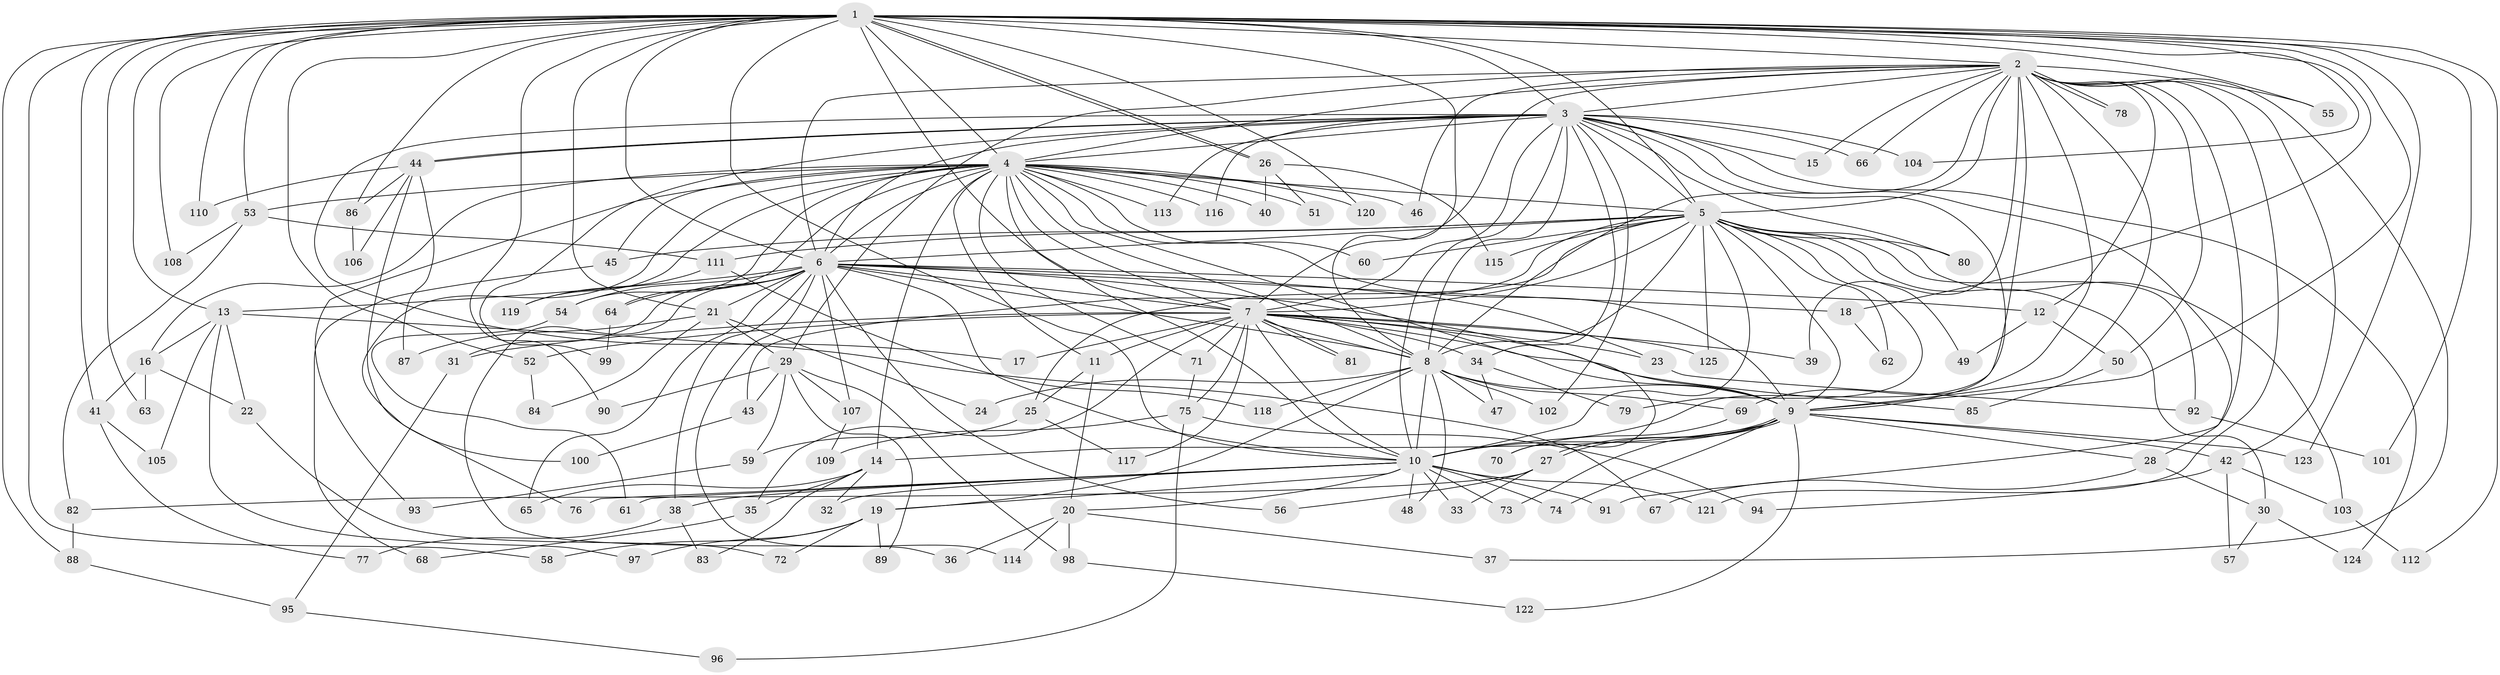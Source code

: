 // Generated by graph-tools (version 1.1) at 2025/34/03/09/25 02:34:55]
// undirected, 125 vertices, 275 edges
graph export_dot {
graph [start="1"]
  node [color=gray90,style=filled];
  1;
  2;
  3;
  4;
  5;
  6;
  7;
  8;
  9;
  10;
  11;
  12;
  13;
  14;
  15;
  16;
  17;
  18;
  19;
  20;
  21;
  22;
  23;
  24;
  25;
  26;
  27;
  28;
  29;
  30;
  31;
  32;
  33;
  34;
  35;
  36;
  37;
  38;
  39;
  40;
  41;
  42;
  43;
  44;
  45;
  46;
  47;
  48;
  49;
  50;
  51;
  52;
  53;
  54;
  55;
  56;
  57;
  58;
  59;
  60;
  61;
  62;
  63;
  64;
  65;
  66;
  67;
  68;
  69;
  70;
  71;
  72;
  73;
  74;
  75;
  76;
  77;
  78;
  79;
  80;
  81;
  82;
  83;
  84;
  85;
  86;
  87;
  88;
  89;
  90;
  91;
  92;
  93;
  94;
  95;
  96;
  97;
  98;
  99;
  100;
  101;
  102;
  103;
  104;
  105;
  106;
  107;
  108;
  109;
  110;
  111;
  112;
  113;
  114;
  115;
  116;
  117;
  118;
  119;
  120;
  121;
  122;
  123;
  124;
  125;
  1 -- 2;
  1 -- 3;
  1 -- 4;
  1 -- 5;
  1 -- 6;
  1 -- 7;
  1 -- 8;
  1 -- 9;
  1 -- 10;
  1 -- 13;
  1 -- 18;
  1 -- 21;
  1 -- 26;
  1 -- 26;
  1 -- 41;
  1 -- 52;
  1 -- 53;
  1 -- 55;
  1 -- 58;
  1 -- 63;
  1 -- 86;
  1 -- 88;
  1 -- 90;
  1 -- 101;
  1 -- 104;
  1 -- 108;
  1 -- 110;
  1 -- 112;
  1 -- 120;
  1 -- 123;
  2 -- 3;
  2 -- 4;
  2 -- 5;
  2 -- 6;
  2 -- 7;
  2 -- 8;
  2 -- 9;
  2 -- 10;
  2 -- 12;
  2 -- 15;
  2 -- 29;
  2 -- 37;
  2 -- 39;
  2 -- 42;
  2 -- 46;
  2 -- 50;
  2 -- 55;
  2 -- 66;
  2 -- 69;
  2 -- 78;
  2 -- 78;
  2 -- 91;
  2 -- 121;
  3 -- 4;
  3 -- 5;
  3 -- 6;
  3 -- 7;
  3 -- 8;
  3 -- 9;
  3 -- 10;
  3 -- 15;
  3 -- 17;
  3 -- 28;
  3 -- 34;
  3 -- 44;
  3 -- 44;
  3 -- 66;
  3 -- 80;
  3 -- 99;
  3 -- 102;
  3 -- 104;
  3 -- 113;
  3 -- 116;
  3 -- 124;
  4 -- 5;
  4 -- 6;
  4 -- 7;
  4 -- 8;
  4 -- 9;
  4 -- 10;
  4 -- 11;
  4 -- 14;
  4 -- 16;
  4 -- 40;
  4 -- 45;
  4 -- 46;
  4 -- 51;
  4 -- 53;
  4 -- 54;
  4 -- 60;
  4 -- 64;
  4 -- 70;
  4 -- 71;
  4 -- 76;
  4 -- 93;
  4 -- 113;
  4 -- 116;
  4 -- 119;
  4 -- 120;
  5 -- 6;
  5 -- 7;
  5 -- 8;
  5 -- 9;
  5 -- 10;
  5 -- 25;
  5 -- 30;
  5 -- 43;
  5 -- 45;
  5 -- 49;
  5 -- 60;
  5 -- 62;
  5 -- 79;
  5 -- 80;
  5 -- 92;
  5 -- 103;
  5 -- 111;
  5 -- 115;
  5 -- 125;
  6 -- 7;
  6 -- 8;
  6 -- 9;
  6 -- 10;
  6 -- 12;
  6 -- 13;
  6 -- 18;
  6 -- 21;
  6 -- 23;
  6 -- 31;
  6 -- 36;
  6 -- 38;
  6 -- 54;
  6 -- 56;
  6 -- 64;
  6 -- 65;
  6 -- 107;
  6 -- 114;
  7 -- 8;
  7 -- 9;
  7 -- 10;
  7 -- 11;
  7 -- 17;
  7 -- 23;
  7 -- 31;
  7 -- 34;
  7 -- 35;
  7 -- 39;
  7 -- 52;
  7 -- 71;
  7 -- 75;
  7 -- 81;
  7 -- 81;
  7 -- 85;
  7 -- 117;
  7 -- 125;
  8 -- 9;
  8 -- 10;
  8 -- 19;
  8 -- 24;
  8 -- 47;
  8 -- 48;
  8 -- 69;
  8 -- 102;
  8 -- 118;
  9 -- 10;
  9 -- 14;
  9 -- 27;
  9 -- 27;
  9 -- 28;
  9 -- 42;
  9 -- 73;
  9 -- 74;
  9 -- 122;
  9 -- 123;
  10 -- 19;
  10 -- 20;
  10 -- 32;
  10 -- 33;
  10 -- 38;
  10 -- 48;
  10 -- 61;
  10 -- 73;
  10 -- 74;
  10 -- 76;
  10 -- 91;
  10 -- 121;
  11 -- 20;
  11 -- 25;
  12 -- 49;
  12 -- 50;
  13 -- 16;
  13 -- 22;
  13 -- 67;
  13 -- 97;
  13 -- 105;
  14 -- 32;
  14 -- 35;
  14 -- 65;
  14 -- 83;
  16 -- 22;
  16 -- 41;
  16 -- 63;
  18 -- 62;
  19 -- 58;
  19 -- 72;
  19 -- 89;
  19 -- 97;
  20 -- 36;
  20 -- 37;
  20 -- 98;
  20 -- 114;
  21 -- 24;
  21 -- 29;
  21 -- 84;
  21 -- 87;
  22 -- 72;
  23 -- 92;
  25 -- 59;
  25 -- 117;
  26 -- 40;
  26 -- 51;
  26 -- 115;
  27 -- 33;
  27 -- 56;
  27 -- 82;
  28 -- 30;
  28 -- 67;
  29 -- 43;
  29 -- 59;
  29 -- 89;
  29 -- 90;
  29 -- 98;
  29 -- 107;
  30 -- 57;
  30 -- 124;
  31 -- 95;
  34 -- 47;
  34 -- 79;
  35 -- 68;
  38 -- 77;
  38 -- 83;
  41 -- 77;
  41 -- 105;
  42 -- 57;
  42 -- 94;
  42 -- 103;
  43 -- 100;
  44 -- 86;
  44 -- 87;
  44 -- 100;
  44 -- 106;
  44 -- 110;
  45 -- 68;
  50 -- 85;
  52 -- 84;
  53 -- 82;
  53 -- 108;
  53 -- 111;
  54 -- 61;
  59 -- 93;
  64 -- 99;
  69 -- 70;
  71 -- 75;
  75 -- 94;
  75 -- 96;
  75 -- 109;
  82 -- 88;
  86 -- 106;
  88 -- 95;
  92 -- 101;
  95 -- 96;
  98 -- 122;
  103 -- 112;
  107 -- 109;
  111 -- 118;
  111 -- 119;
}
